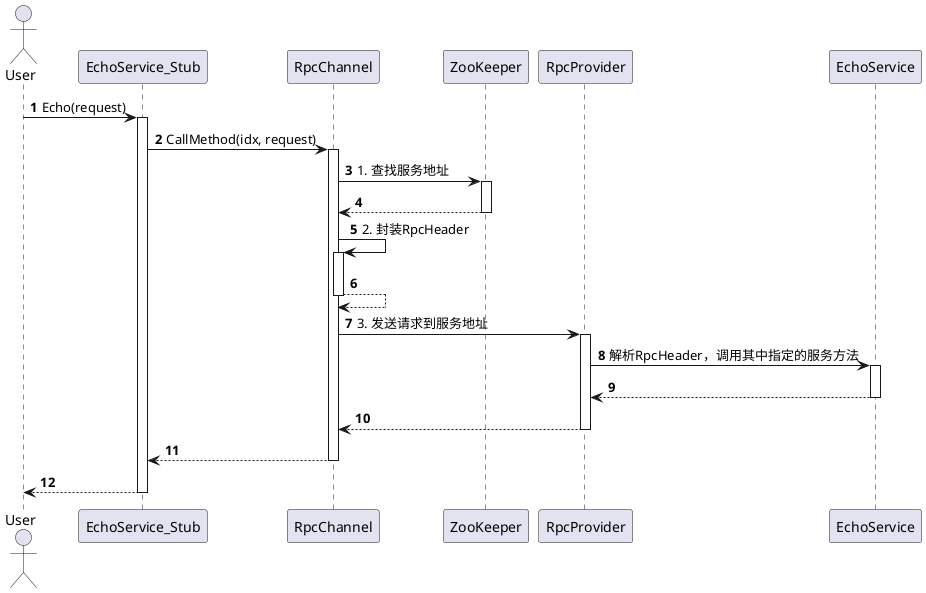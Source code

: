 @startuml RPC调用过程
autonumber
autoactivate on

actor User
participant EchoService_Stub
participant RpcChannel
participant ZooKeeper
participant RpcProvider
participant EchoService

User -> EchoService_Stub : Echo(request)
EchoService_Stub -> RpcChannel : CallMethod(idx, request)
RpcChannel -> ZooKeeper : 1. 查找服务地址
return
RpcChannel -> RpcChannel : 2. 封装RpcHeader
return
RpcChannel -> RpcProvider : 3. 发送请求到服务地址
RpcProvider -> EchoService : 解析RpcHeader，调用其中指定的服务方法
return
return
return
return

@enduml